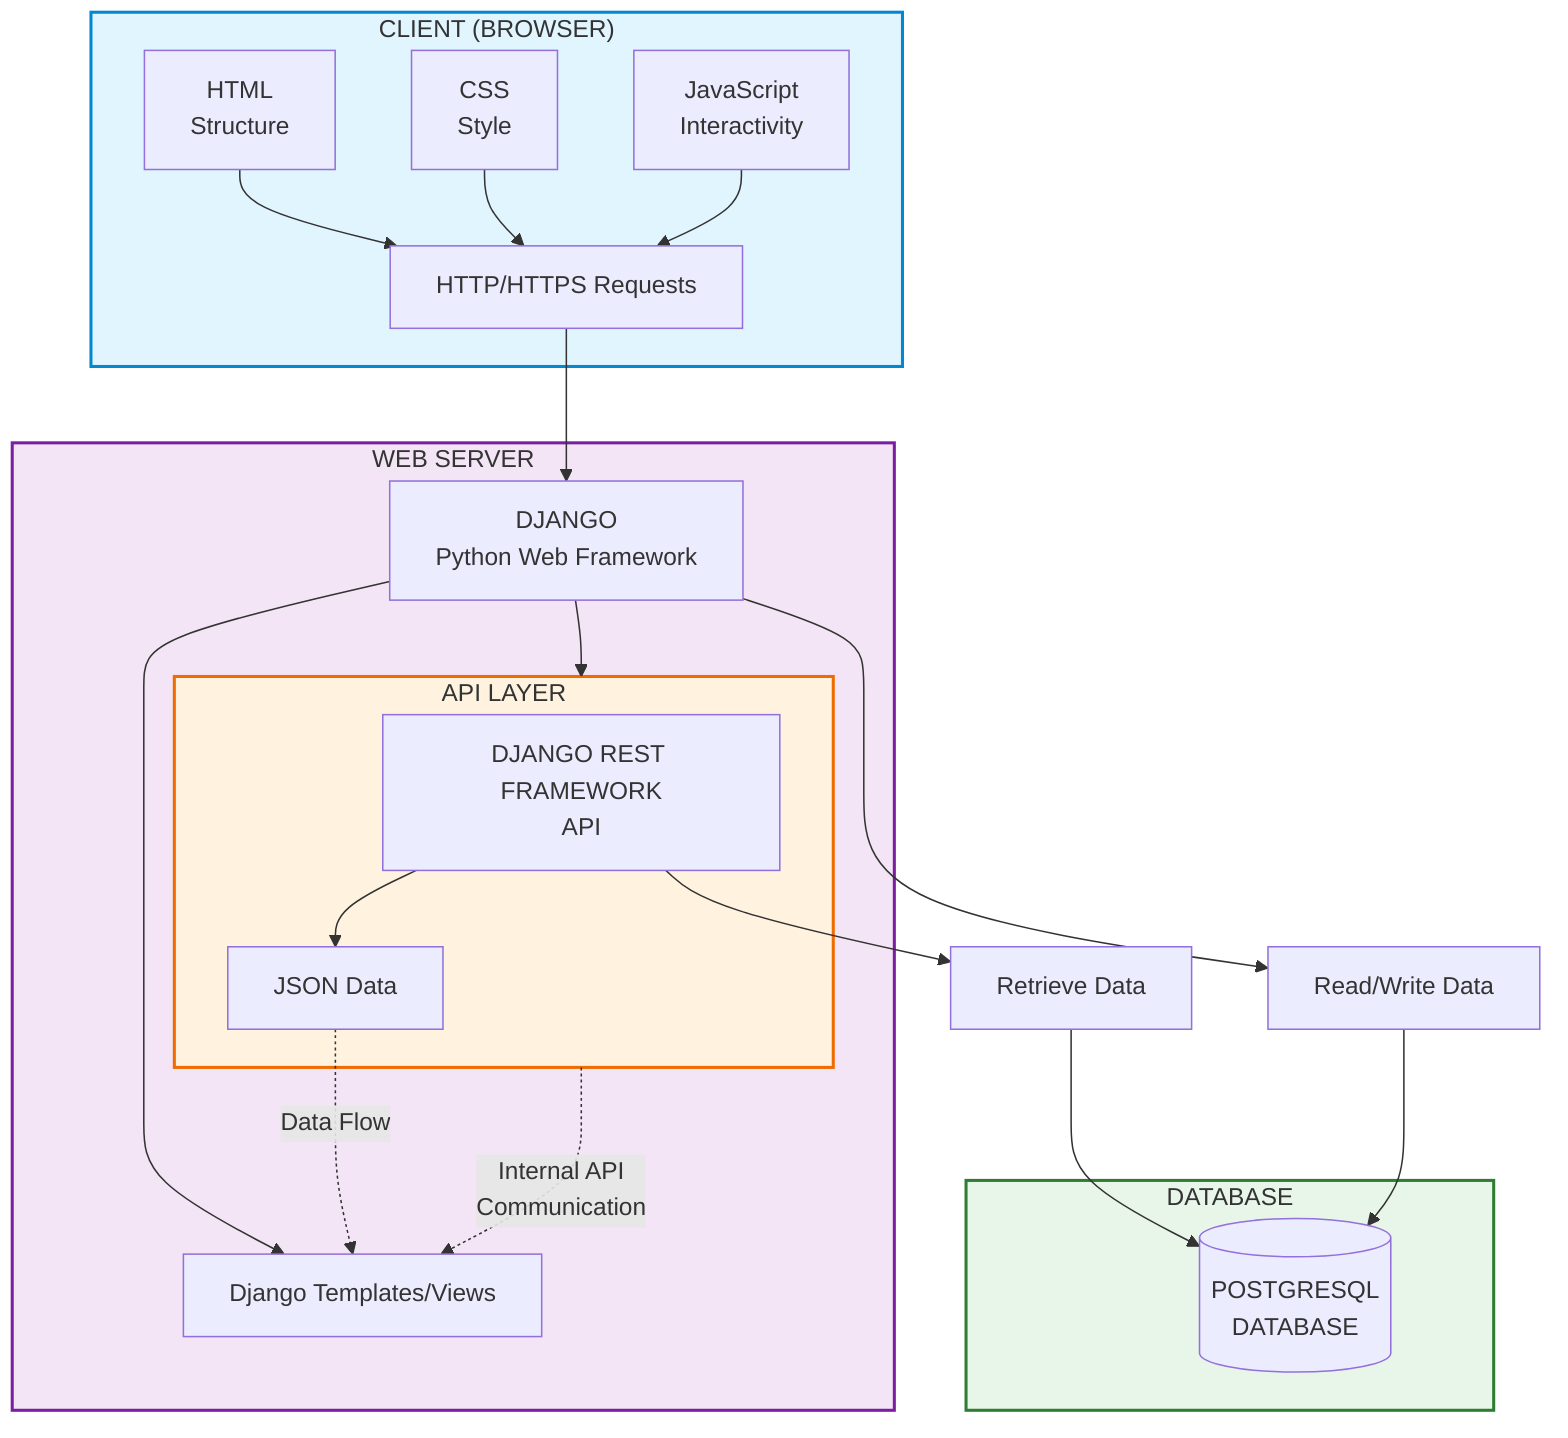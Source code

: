 flowchart TD
    subgraph A["CLIENT (BROWSER)"]
        A1[HTML<br/>Structure]
        A2[CSS<br/>Style]
        A3[JavaScript<br/>Interactivity]
        A1 & A2 & A3 --> A4[HTTP/HTTPS Requests]
    end

    subgraph B["WEB SERVER"]
        B1[DJANGO<br/>Python Web Framework]
        
        subgraph B2["API LAYER"]
            B3[DJANGO REST FRAMEWORK<br/>API]
            B4[JSON Data]
        end
        
        B5[Django Templates/Views]
        
        B1 --> B2
        B1 --> B5
        B3 --> B4
    end

    subgraph C["DATABASE"]
        C1[(POSTGRESQL<br/>DATABASE)]
    end

    A4 --> B1
    B3 --> B6[Retrieve Data]
    B1 --> B7[Read/Write Data]
    
    B6 --> C1
    B7 --> C1
    
    B2 -.->|Internal API<br/>Communication| B5
    B4 -.->|Data Flow| B5

    style A fill:#e1f5fe,stroke:#0288d1,stroke-width:2px
    style B fill:#f3e5f5,stroke:#7b1fa2,stroke-width:2px
    style C fill:#e8f5e9,stroke:#2e7d32,stroke-width:2px
    style B2 fill:#fff3e0,stroke:#ef6c00,stroke-width:2px